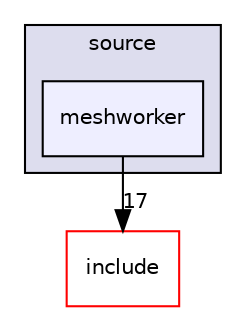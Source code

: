 digraph "source/meshworker" {
  compound=true
  node [ fontsize="10", fontname="Helvetica"];
  edge [ labelfontsize="10", labelfontname="Helvetica"];
  subgraph clusterdir_b2f33c71d4aa5e7af42a1ca61ff5af1b {
    graph [ bgcolor="#ddddee", pencolor="black", label="source" fontname="Helvetica", fontsize="10", URL="dir_b2f33c71d4aa5e7af42a1ca61ff5af1b.html"]
  dir_732aa14689db254b7ac793f9c13dde1e [shape=box, label="meshworker", style="filled", fillcolor="#eeeeff", pencolor="black", URL="dir_732aa14689db254b7ac793f9c13dde1e.html"];
  }
  dir_d44c64559bbebec7f509842c48db8b23 [shape=box label="include" fillcolor="white" style="filled" color="red" URL="dir_d44c64559bbebec7f509842c48db8b23.html"];
  dir_732aa14689db254b7ac793f9c13dde1e->dir_d44c64559bbebec7f509842c48db8b23 [headlabel="17", labeldistance=1.5 headhref="dir_000053_000004.html"];
}
